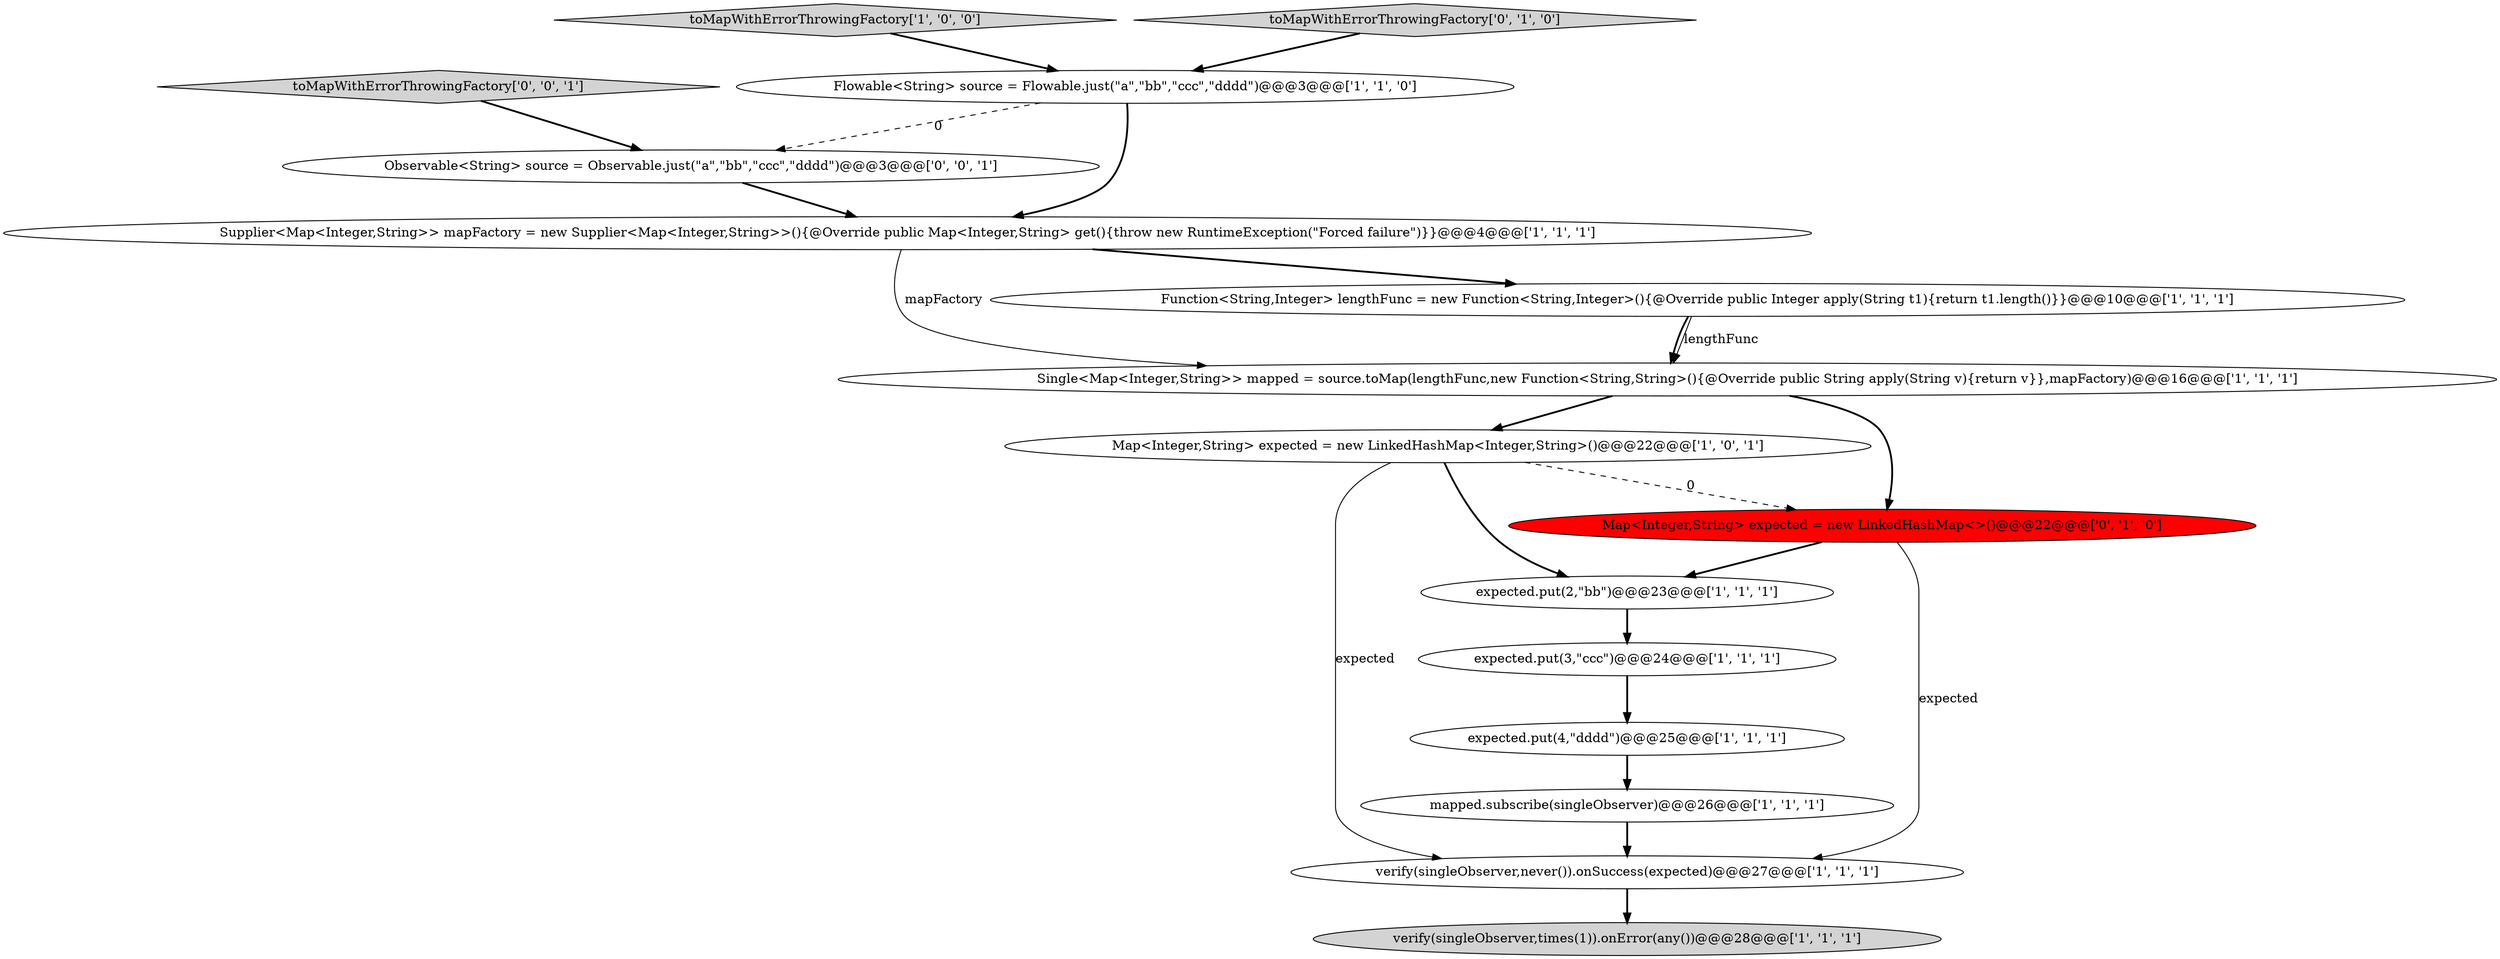 digraph {
1 [style = filled, label = "verify(singleObserver,times(1)).onError(any())@@@28@@@['1', '1', '1']", fillcolor = lightgray, shape = ellipse image = "AAA0AAABBB1BBB"];
8 [style = filled, label = "expected.put(2,\"bb\")@@@23@@@['1', '1', '1']", fillcolor = white, shape = ellipse image = "AAA0AAABBB1BBB"];
10 [style = filled, label = "Map<Integer,String> expected = new LinkedHashMap<Integer,String>()@@@22@@@['1', '0', '1']", fillcolor = white, shape = ellipse image = "AAA0AAABBB1BBB"];
5 [style = filled, label = "verify(singleObserver,never()).onSuccess(expected)@@@27@@@['1', '1', '1']", fillcolor = white, shape = ellipse image = "AAA0AAABBB1BBB"];
0 [style = filled, label = "Supplier<Map<Integer,String>> mapFactory = new Supplier<Map<Integer,String>>(){@Override public Map<Integer,String> get(){throw new RuntimeException(\"Forced failure\")}}@@@4@@@['1', '1', '1']", fillcolor = white, shape = ellipse image = "AAA0AAABBB1BBB"];
7 [style = filled, label = "expected.put(3,\"ccc\")@@@24@@@['1', '1', '1']", fillcolor = white, shape = ellipse image = "AAA0AAABBB1BBB"];
4 [style = filled, label = "expected.put(4,\"dddd\")@@@25@@@['1', '1', '1']", fillcolor = white, shape = ellipse image = "AAA0AAABBB1BBB"];
11 [style = filled, label = "toMapWithErrorThrowingFactory['1', '0', '0']", fillcolor = lightgray, shape = diamond image = "AAA0AAABBB1BBB"];
2 [style = filled, label = "Function<String,Integer> lengthFunc = new Function<String,Integer>(){@Override public Integer apply(String t1){return t1.length()}}@@@10@@@['1', '1', '1']", fillcolor = white, shape = ellipse image = "AAA0AAABBB1BBB"];
12 [style = filled, label = "toMapWithErrorThrowingFactory['0', '1', '0']", fillcolor = lightgray, shape = diamond image = "AAA0AAABBB2BBB"];
15 [style = filled, label = "Observable<String> source = Observable.just(\"a\",\"bb\",\"ccc\",\"dddd\")@@@3@@@['0', '0', '1']", fillcolor = white, shape = ellipse image = "AAA0AAABBB3BBB"];
6 [style = filled, label = "Single<Map<Integer,String>> mapped = source.toMap(lengthFunc,new Function<String,String>(){@Override public String apply(String v){return v}},mapFactory)@@@16@@@['1', '1', '1']", fillcolor = white, shape = ellipse image = "AAA0AAABBB1BBB"];
14 [style = filled, label = "toMapWithErrorThrowingFactory['0', '0', '1']", fillcolor = lightgray, shape = diamond image = "AAA0AAABBB3BBB"];
3 [style = filled, label = "mapped.subscribe(singleObserver)@@@26@@@['1', '1', '1']", fillcolor = white, shape = ellipse image = "AAA0AAABBB1BBB"];
9 [style = filled, label = "Flowable<String> source = Flowable.just(\"a\",\"bb\",\"ccc\",\"dddd\")@@@3@@@['1', '1', '0']", fillcolor = white, shape = ellipse image = "AAA0AAABBB1BBB"];
13 [style = filled, label = "Map<Integer,String> expected = new LinkedHashMap<>()@@@22@@@['0', '1', '0']", fillcolor = red, shape = ellipse image = "AAA1AAABBB2BBB"];
4->3 [style = bold, label=""];
9->0 [style = bold, label=""];
13->5 [style = solid, label="expected"];
2->6 [style = bold, label=""];
0->2 [style = bold, label=""];
0->6 [style = solid, label="mapFactory"];
7->4 [style = bold, label=""];
10->13 [style = dashed, label="0"];
11->9 [style = bold, label=""];
12->9 [style = bold, label=""];
8->7 [style = bold, label=""];
10->5 [style = solid, label="expected"];
5->1 [style = bold, label=""];
3->5 [style = bold, label=""];
10->8 [style = bold, label=""];
15->0 [style = bold, label=""];
6->10 [style = bold, label=""];
6->13 [style = bold, label=""];
14->15 [style = bold, label=""];
13->8 [style = bold, label=""];
2->6 [style = solid, label="lengthFunc"];
9->15 [style = dashed, label="0"];
}
